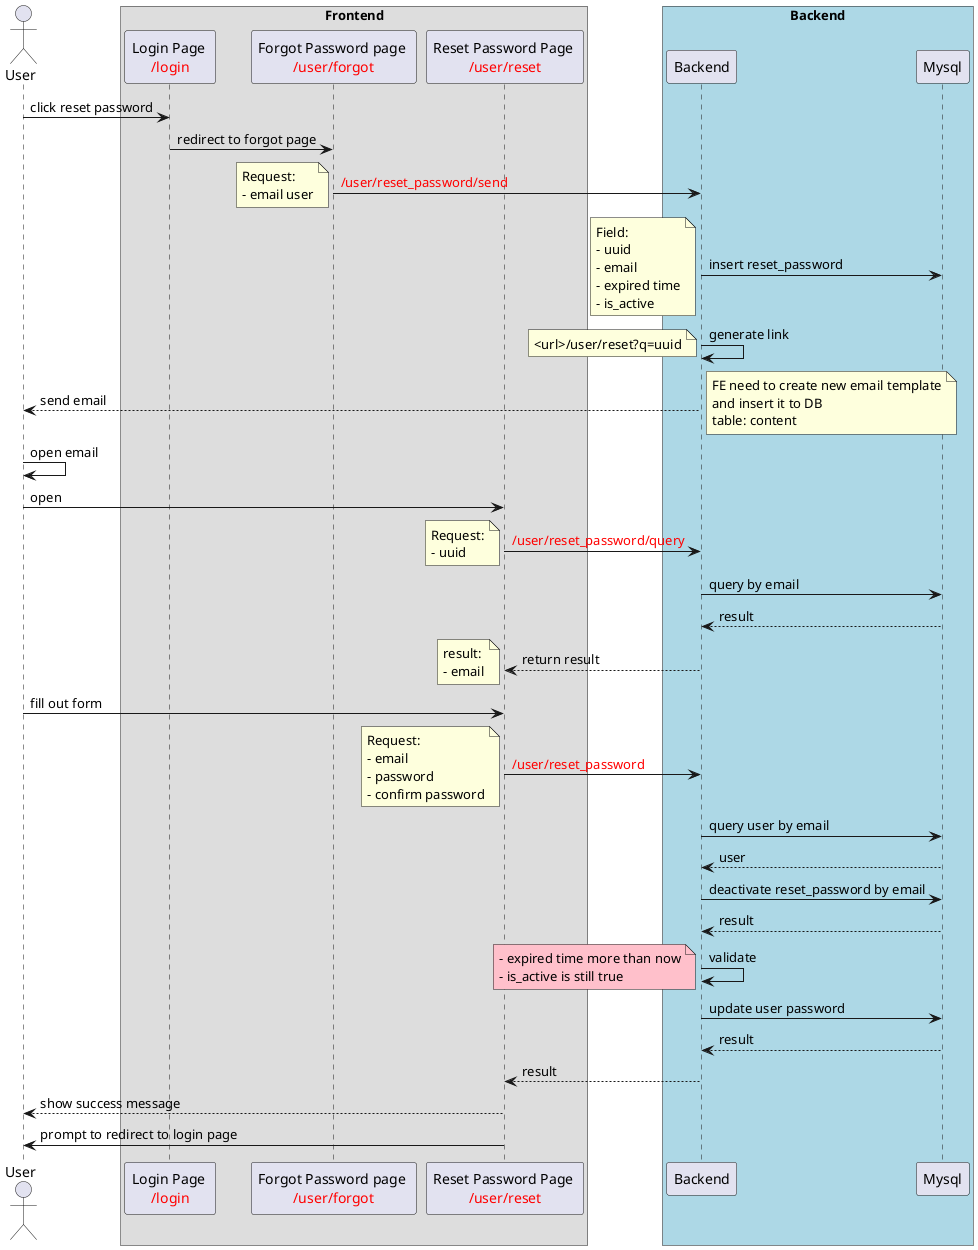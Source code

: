 @startuml forgot - reset password user flow

Actor User as u

box "Frontend"
Participant "Login Page \n<color:red>/login" as login
Participant "Forgot Password page \n<color:red>/user/forgot" as forgot
Participant "Reset Password Page \n<color:red>/user/reset" as reset
end box

box "Backend" #LightBlue
Participant "Backend" as be
Participant "Mysql" as db
end box

u -> login : click reset password
login -> forgot : redirect to forgot page
forgot -> be : <color:red>/user/reset_password/send
note left
    Request:
    - email user
end note
be -> db : insert reset_password
note left
    Field:
    - uuid
    - email
    - expired time
    - is_active
end note
be -> be : generate link
note left
    <url>/user/reset?q=uuid
end note
u <-- be : send email
note right
    FE need to create new email template
    and insert it to DB
    table: content
end note
u -> u : open email
u -> reset : open
reset -> be : <color:red>/user/reset_password/query
note left
    Request:
    - uuid
end note
be -> db : query by email
return result
reset <-- be : return result
note left
    result: 
    - email
end note
u -> reset : fill out form
reset -> be : <color:red>/user/reset_password
note left
    Request:
    - email
    - password
    - confirm password
end note
be -> db : query user by email
return user
be -> db : deactivate reset_password by email
return result
be -> be : validate
note left #Pink
    - expired time more than now
    - is_active is still true
end note
be -> db : update user password
return result
reset <-- be : result
u <-- reset : show success message
reset -> u : prompt to redirect to login page

@enduml